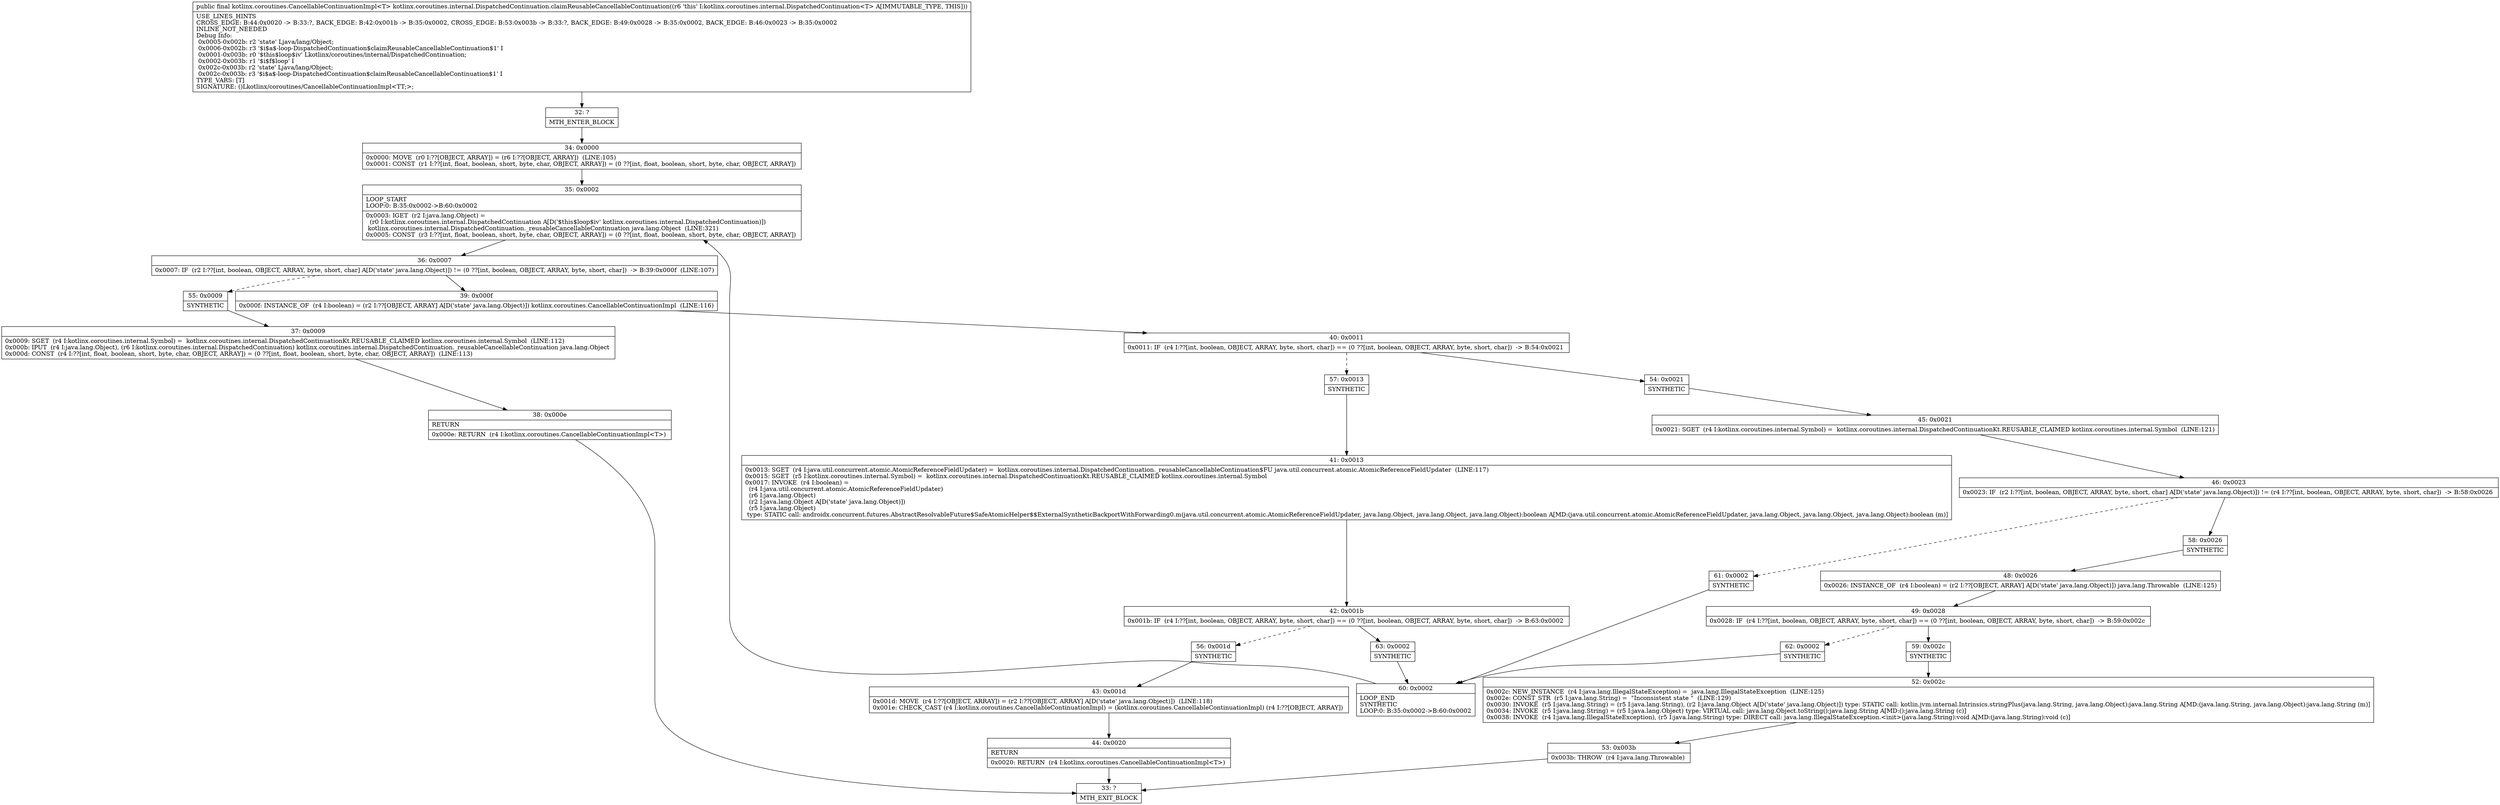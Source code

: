digraph "CFG forkotlinx.coroutines.internal.DispatchedContinuation.claimReusableCancellableContinuation()Lkotlinx\/coroutines\/CancellableContinuationImpl;" {
Node_32 [shape=record,label="{32\:\ ?|MTH_ENTER_BLOCK\l}"];
Node_34 [shape=record,label="{34\:\ 0x0000|0x0000: MOVE  (r0 I:??[OBJECT, ARRAY]) = (r6 I:??[OBJECT, ARRAY])  (LINE:105)\l0x0001: CONST  (r1 I:??[int, float, boolean, short, byte, char, OBJECT, ARRAY]) = (0 ??[int, float, boolean, short, byte, char, OBJECT, ARRAY]) \l}"];
Node_35 [shape=record,label="{35\:\ 0x0002|LOOP_START\lLOOP:0: B:35:0x0002\-\>B:60:0x0002\l|0x0003: IGET  (r2 I:java.lang.Object) = \l  (r0 I:kotlinx.coroutines.internal.DispatchedContinuation A[D('$this$loop$iv' kotlinx.coroutines.internal.DispatchedContinuation)])\l kotlinx.coroutines.internal.DispatchedContinuation._reusableCancellableContinuation java.lang.Object  (LINE:321)\l0x0005: CONST  (r3 I:??[int, float, boolean, short, byte, char, OBJECT, ARRAY]) = (0 ??[int, float, boolean, short, byte, char, OBJECT, ARRAY]) \l}"];
Node_36 [shape=record,label="{36\:\ 0x0007|0x0007: IF  (r2 I:??[int, boolean, OBJECT, ARRAY, byte, short, char] A[D('state' java.lang.Object)]) != (0 ??[int, boolean, OBJECT, ARRAY, byte, short, char])  \-\> B:39:0x000f  (LINE:107)\l}"];
Node_39 [shape=record,label="{39\:\ 0x000f|0x000f: INSTANCE_OF  (r4 I:boolean) = (r2 I:??[OBJECT, ARRAY] A[D('state' java.lang.Object)]) kotlinx.coroutines.CancellableContinuationImpl  (LINE:116)\l}"];
Node_40 [shape=record,label="{40\:\ 0x0011|0x0011: IF  (r4 I:??[int, boolean, OBJECT, ARRAY, byte, short, char]) == (0 ??[int, boolean, OBJECT, ARRAY, byte, short, char])  \-\> B:54:0x0021 \l}"];
Node_54 [shape=record,label="{54\:\ 0x0021|SYNTHETIC\l}"];
Node_45 [shape=record,label="{45\:\ 0x0021|0x0021: SGET  (r4 I:kotlinx.coroutines.internal.Symbol) =  kotlinx.coroutines.internal.DispatchedContinuationKt.REUSABLE_CLAIMED kotlinx.coroutines.internal.Symbol  (LINE:121)\l}"];
Node_46 [shape=record,label="{46\:\ 0x0023|0x0023: IF  (r2 I:??[int, boolean, OBJECT, ARRAY, byte, short, char] A[D('state' java.lang.Object)]) != (r4 I:??[int, boolean, OBJECT, ARRAY, byte, short, char])  \-\> B:58:0x0026 \l}"];
Node_58 [shape=record,label="{58\:\ 0x0026|SYNTHETIC\l}"];
Node_48 [shape=record,label="{48\:\ 0x0026|0x0026: INSTANCE_OF  (r4 I:boolean) = (r2 I:??[OBJECT, ARRAY] A[D('state' java.lang.Object)]) java.lang.Throwable  (LINE:125)\l}"];
Node_49 [shape=record,label="{49\:\ 0x0028|0x0028: IF  (r4 I:??[int, boolean, OBJECT, ARRAY, byte, short, char]) == (0 ??[int, boolean, OBJECT, ARRAY, byte, short, char])  \-\> B:59:0x002c \l}"];
Node_59 [shape=record,label="{59\:\ 0x002c|SYNTHETIC\l}"];
Node_52 [shape=record,label="{52\:\ 0x002c|0x002c: NEW_INSTANCE  (r4 I:java.lang.IllegalStateException) =  java.lang.IllegalStateException  (LINE:125)\l0x002e: CONST_STR  (r5 I:java.lang.String) =  \"Inconsistent state \"  (LINE:129)\l0x0030: INVOKE  (r5 I:java.lang.String) = (r5 I:java.lang.String), (r2 I:java.lang.Object A[D('state' java.lang.Object)]) type: STATIC call: kotlin.jvm.internal.Intrinsics.stringPlus(java.lang.String, java.lang.Object):java.lang.String A[MD:(java.lang.String, java.lang.Object):java.lang.String (m)]\l0x0034: INVOKE  (r5 I:java.lang.String) = (r5 I:java.lang.Object) type: VIRTUAL call: java.lang.Object.toString():java.lang.String A[MD:():java.lang.String (c)]\l0x0038: INVOKE  (r4 I:java.lang.IllegalStateException), (r5 I:java.lang.String) type: DIRECT call: java.lang.IllegalStateException.\<init\>(java.lang.String):void A[MD:(java.lang.String):void (c)]\l}"];
Node_53 [shape=record,label="{53\:\ 0x003b|0x003b: THROW  (r4 I:java.lang.Throwable) \l}"];
Node_33 [shape=record,label="{33\:\ ?|MTH_EXIT_BLOCK\l}"];
Node_62 [shape=record,label="{62\:\ 0x0002|SYNTHETIC\l}"];
Node_60 [shape=record,label="{60\:\ 0x0002|LOOP_END\lSYNTHETIC\lLOOP:0: B:35:0x0002\-\>B:60:0x0002\l}"];
Node_61 [shape=record,label="{61\:\ 0x0002|SYNTHETIC\l}"];
Node_57 [shape=record,label="{57\:\ 0x0013|SYNTHETIC\l}"];
Node_41 [shape=record,label="{41\:\ 0x0013|0x0013: SGET  (r4 I:java.util.concurrent.atomic.AtomicReferenceFieldUpdater) =  kotlinx.coroutines.internal.DispatchedContinuation._reusableCancellableContinuation$FU java.util.concurrent.atomic.AtomicReferenceFieldUpdater  (LINE:117)\l0x0015: SGET  (r5 I:kotlinx.coroutines.internal.Symbol) =  kotlinx.coroutines.internal.DispatchedContinuationKt.REUSABLE_CLAIMED kotlinx.coroutines.internal.Symbol \l0x0017: INVOKE  (r4 I:boolean) = \l  (r4 I:java.util.concurrent.atomic.AtomicReferenceFieldUpdater)\l  (r6 I:java.lang.Object)\l  (r2 I:java.lang.Object A[D('state' java.lang.Object)])\l  (r5 I:java.lang.Object)\l type: STATIC call: androidx.concurrent.futures.AbstractResolvableFuture$SafeAtomicHelper$$ExternalSyntheticBackportWithForwarding0.m(java.util.concurrent.atomic.AtomicReferenceFieldUpdater, java.lang.Object, java.lang.Object, java.lang.Object):boolean A[MD:(java.util.concurrent.atomic.AtomicReferenceFieldUpdater, java.lang.Object, java.lang.Object, java.lang.Object):boolean (m)]\l}"];
Node_42 [shape=record,label="{42\:\ 0x001b|0x001b: IF  (r4 I:??[int, boolean, OBJECT, ARRAY, byte, short, char]) == (0 ??[int, boolean, OBJECT, ARRAY, byte, short, char])  \-\> B:63:0x0002 \l}"];
Node_56 [shape=record,label="{56\:\ 0x001d|SYNTHETIC\l}"];
Node_43 [shape=record,label="{43\:\ 0x001d|0x001d: MOVE  (r4 I:??[OBJECT, ARRAY]) = (r2 I:??[OBJECT, ARRAY] A[D('state' java.lang.Object)])  (LINE:118)\l0x001e: CHECK_CAST (r4 I:kotlinx.coroutines.CancellableContinuationImpl) = (kotlinx.coroutines.CancellableContinuationImpl) (r4 I:??[OBJECT, ARRAY]) \l}"];
Node_44 [shape=record,label="{44\:\ 0x0020|RETURN\l|0x0020: RETURN  (r4 I:kotlinx.coroutines.CancellableContinuationImpl\<T\>) \l}"];
Node_63 [shape=record,label="{63\:\ 0x0002|SYNTHETIC\l}"];
Node_55 [shape=record,label="{55\:\ 0x0009|SYNTHETIC\l}"];
Node_37 [shape=record,label="{37\:\ 0x0009|0x0009: SGET  (r4 I:kotlinx.coroutines.internal.Symbol) =  kotlinx.coroutines.internal.DispatchedContinuationKt.REUSABLE_CLAIMED kotlinx.coroutines.internal.Symbol  (LINE:112)\l0x000b: IPUT  (r4 I:java.lang.Object), (r6 I:kotlinx.coroutines.internal.DispatchedContinuation) kotlinx.coroutines.internal.DispatchedContinuation._reusableCancellableContinuation java.lang.Object \l0x000d: CONST  (r4 I:??[int, float, boolean, short, byte, char, OBJECT, ARRAY]) = (0 ??[int, float, boolean, short, byte, char, OBJECT, ARRAY])  (LINE:113)\l}"];
Node_38 [shape=record,label="{38\:\ 0x000e|RETURN\l|0x000e: RETURN  (r4 I:kotlinx.coroutines.CancellableContinuationImpl\<T\>) \l}"];
MethodNode[shape=record,label="{public final kotlinx.coroutines.CancellableContinuationImpl\<T\> kotlinx.coroutines.internal.DispatchedContinuation.claimReusableCancellableContinuation((r6 'this' I:kotlinx.coroutines.internal.DispatchedContinuation\<T\> A[IMMUTABLE_TYPE, THIS]))  | USE_LINES_HINTS\lCROSS_EDGE: B:44:0x0020 \-\> B:33:?, BACK_EDGE: B:42:0x001b \-\> B:35:0x0002, CROSS_EDGE: B:53:0x003b \-\> B:33:?, BACK_EDGE: B:49:0x0028 \-\> B:35:0x0002, BACK_EDGE: B:46:0x0023 \-\> B:35:0x0002\lINLINE_NOT_NEEDED\lDebug Info:\l  0x0005\-0x002b: r2 'state' Ljava\/lang\/Object;\l  0x0006\-0x002b: r3 '$i$a$\-loop\-DispatchedContinuation$claimReusableCancellableContinuation$1' I\l  0x0001\-0x003b: r0 '$this$loop$iv' Lkotlinx\/coroutines\/internal\/DispatchedContinuation;\l  0x0002\-0x003b: r1 '$i$f$loop' I\l  0x002c\-0x003b: r2 'state' Ljava\/lang\/Object;\l  0x002c\-0x003b: r3 '$i$a$\-loop\-DispatchedContinuation$claimReusableCancellableContinuation$1' I\lTYPE_VARS: [T]\lSIGNATURE: ()Lkotlinx\/coroutines\/CancellableContinuationImpl\<TT;\>;\l}"];
MethodNode -> Node_32;Node_32 -> Node_34;
Node_34 -> Node_35;
Node_35 -> Node_36;
Node_36 -> Node_39;
Node_36 -> Node_55[style=dashed];
Node_39 -> Node_40;
Node_40 -> Node_54;
Node_40 -> Node_57[style=dashed];
Node_54 -> Node_45;
Node_45 -> Node_46;
Node_46 -> Node_58;
Node_46 -> Node_61[style=dashed];
Node_58 -> Node_48;
Node_48 -> Node_49;
Node_49 -> Node_59;
Node_49 -> Node_62[style=dashed];
Node_59 -> Node_52;
Node_52 -> Node_53;
Node_53 -> Node_33;
Node_62 -> Node_60;
Node_60 -> Node_35;
Node_61 -> Node_60;
Node_57 -> Node_41;
Node_41 -> Node_42;
Node_42 -> Node_56[style=dashed];
Node_42 -> Node_63;
Node_56 -> Node_43;
Node_43 -> Node_44;
Node_44 -> Node_33;
Node_63 -> Node_60;
Node_55 -> Node_37;
Node_37 -> Node_38;
Node_38 -> Node_33;
}

